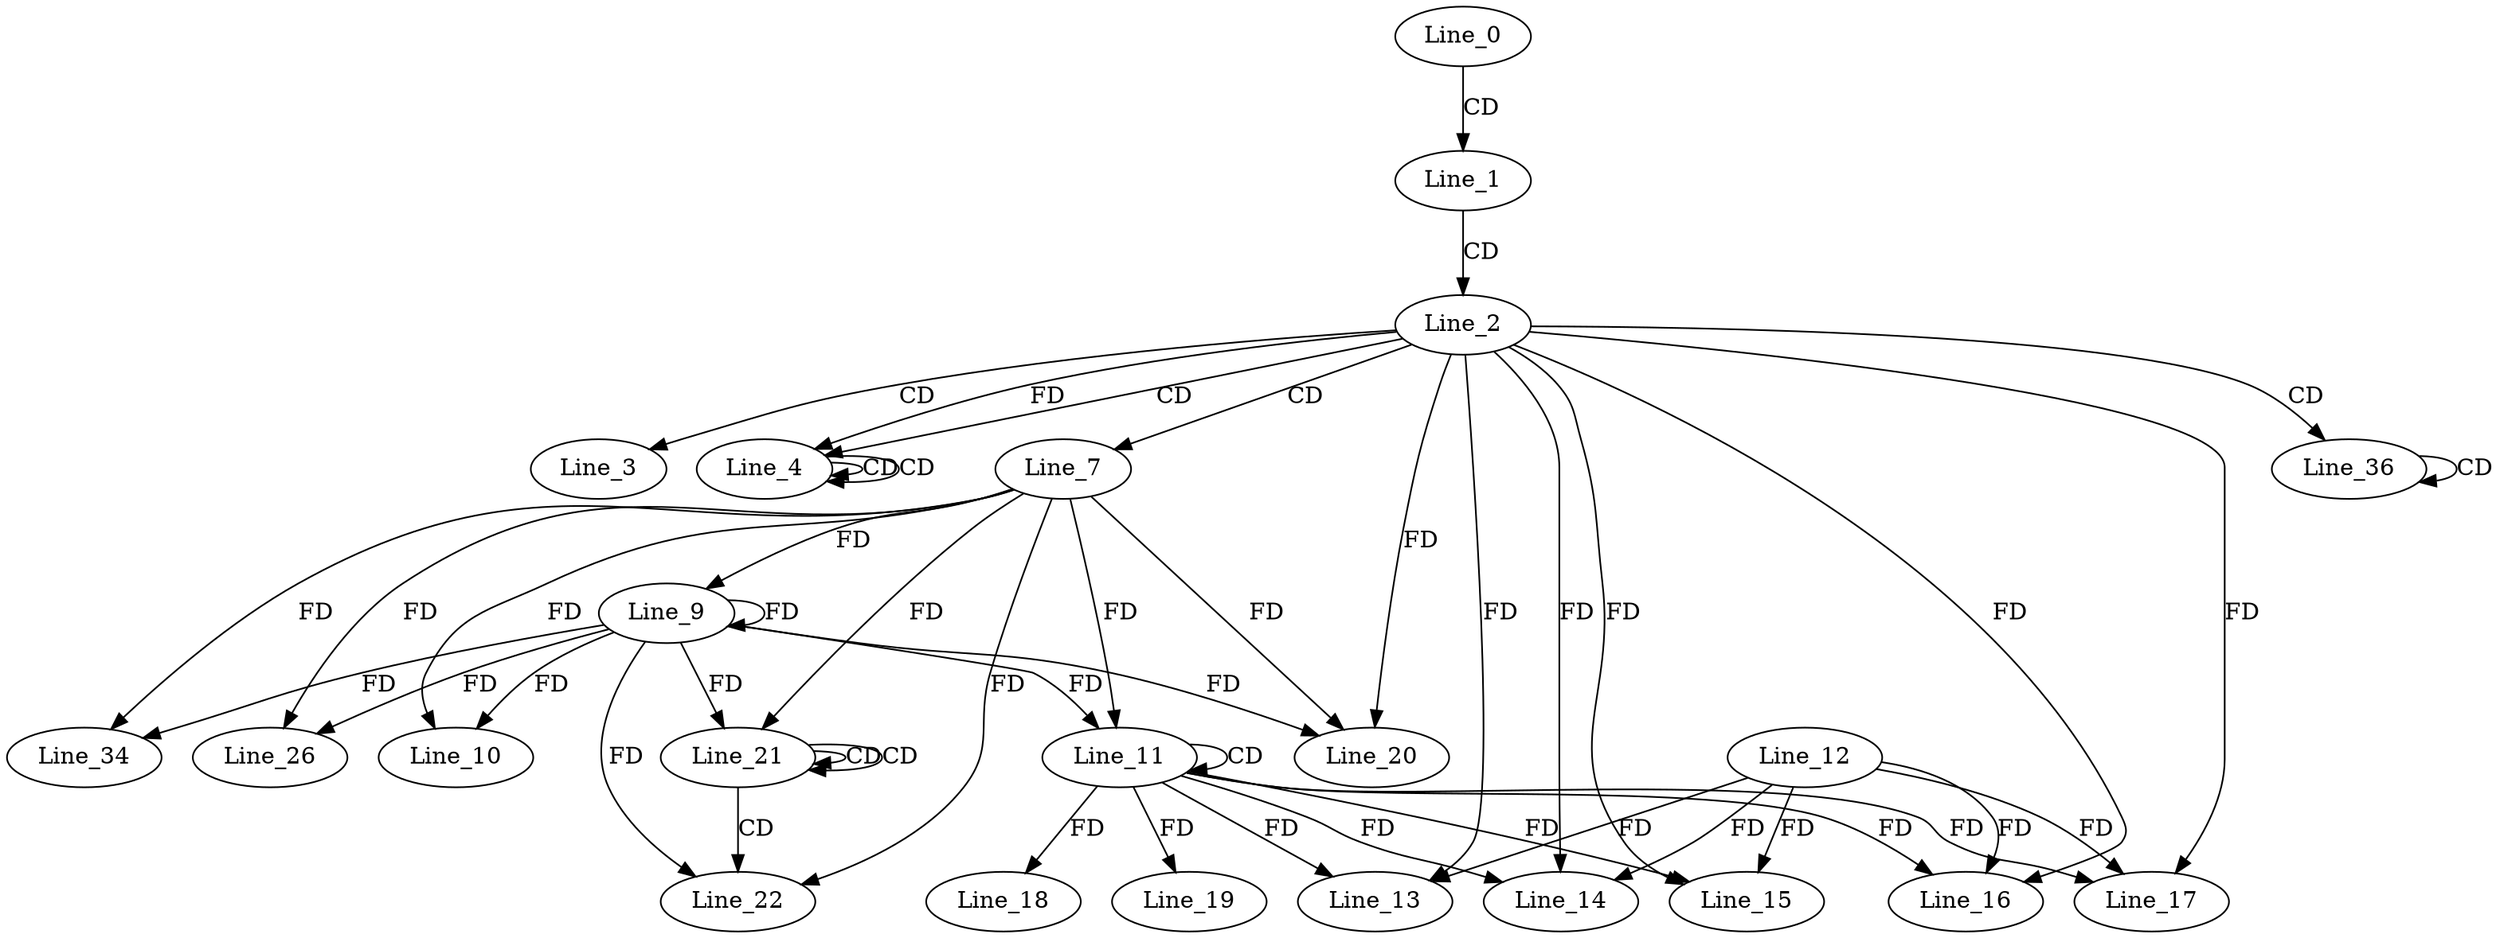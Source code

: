 digraph G {
  Line_0;
  Line_1;
  Line_2;
  Line_3;
  Line_4;
  Line_4;
  Line_4;
  Line_7;
  Line_9;
  Line_9;
  Line_10;
  Line_11;
  Line_11;
  Line_13;
  Line_12;
  Line_13;
  Line_13;
  Line_14;
  Line_14;
  Line_14;
  Line_15;
  Line_15;
  Line_15;
  Line_16;
  Line_16;
  Line_16;
  Line_17;
  Line_17;
  Line_17;
  Line_18;
  Line_19;
  Line_20;
  Line_21;
  Line_21;
  Line_21;
  Line_22;
  Line_26;
  Line_34;
  Line_36;
  Line_36;
  Line_36;
  Line_0 -> Line_1 [ label="CD" ];
  Line_1 -> Line_2 [ label="CD" ];
  Line_2 -> Line_3 [ label="CD" ];
  Line_2 -> Line_4 [ label="CD" ];
  Line_4 -> Line_4 [ label="CD" ];
  Line_4 -> Line_4 [ label="CD" ];
  Line_2 -> Line_4 [ label="FD" ];
  Line_2 -> Line_7 [ label="CD" ];
  Line_7 -> Line_9 [ label="FD" ];
  Line_9 -> Line_9 [ label="FD" ];
  Line_7 -> Line_10 [ label="FD" ];
  Line_9 -> Line_10 [ label="FD" ];
  Line_11 -> Line_11 [ label="CD" ];
  Line_7 -> Line_11 [ label="FD" ];
  Line_9 -> Line_11 [ label="FD" ];
  Line_11 -> Line_13 [ label="FD" ];
  Line_12 -> Line_13 [ label="FD" ];
  Line_2 -> Line_13 [ label="FD" ];
  Line_11 -> Line_14 [ label="FD" ];
  Line_12 -> Line_14 [ label="FD" ];
  Line_2 -> Line_14 [ label="FD" ];
  Line_11 -> Line_15 [ label="FD" ];
  Line_12 -> Line_15 [ label="FD" ];
  Line_2 -> Line_15 [ label="FD" ];
  Line_11 -> Line_16 [ label="FD" ];
  Line_12 -> Line_16 [ label="FD" ];
  Line_2 -> Line_16 [ label="FD" ];
  Line_11 -> Line_17 [ label="FD" ];
  Line_12 -> Line_17 [ label="FD" ];
  Line_2 -> Line_17 [ label="FD" ];
  Line_11 -> Line_18 [ label="FD" ];
  Line_11 -> Line_19 [ label="FD" ];
  Line_2 -> Line_20 [ label="FD" ];
  Line_7 -> Line_20 [ label="FD" ];
  Line_9 -> Line_20 [ label="FD" ];
  Line_21 -> Line_21 [ label="CD" ];
  Line_21 -> Line_21 [ label="CD" ];
  Line_7 -> Line_21 [ label="FD" ];
  Line_9 -> Line_21 [ label="FD" ];
  Line_21 -> Line_22 [ label="CD" ];
  Line_7 -> Line_22 [ label="FD" ];
  Line_9 -> Line_22 [ label="FD" ];
  Line_7 -> Line_26 [ label="FD" ];
  Line_9 -> Line_26 [ label="FD" ];
  Line_7 -> Line_34 [ label="FD" ];
  Line_9 -> Line_34 [ label="FD" ];
  Line_2 -> Line_36 [ label="CD" ];
  Line_36 -> Line_36 [ label="CD" ];
}
